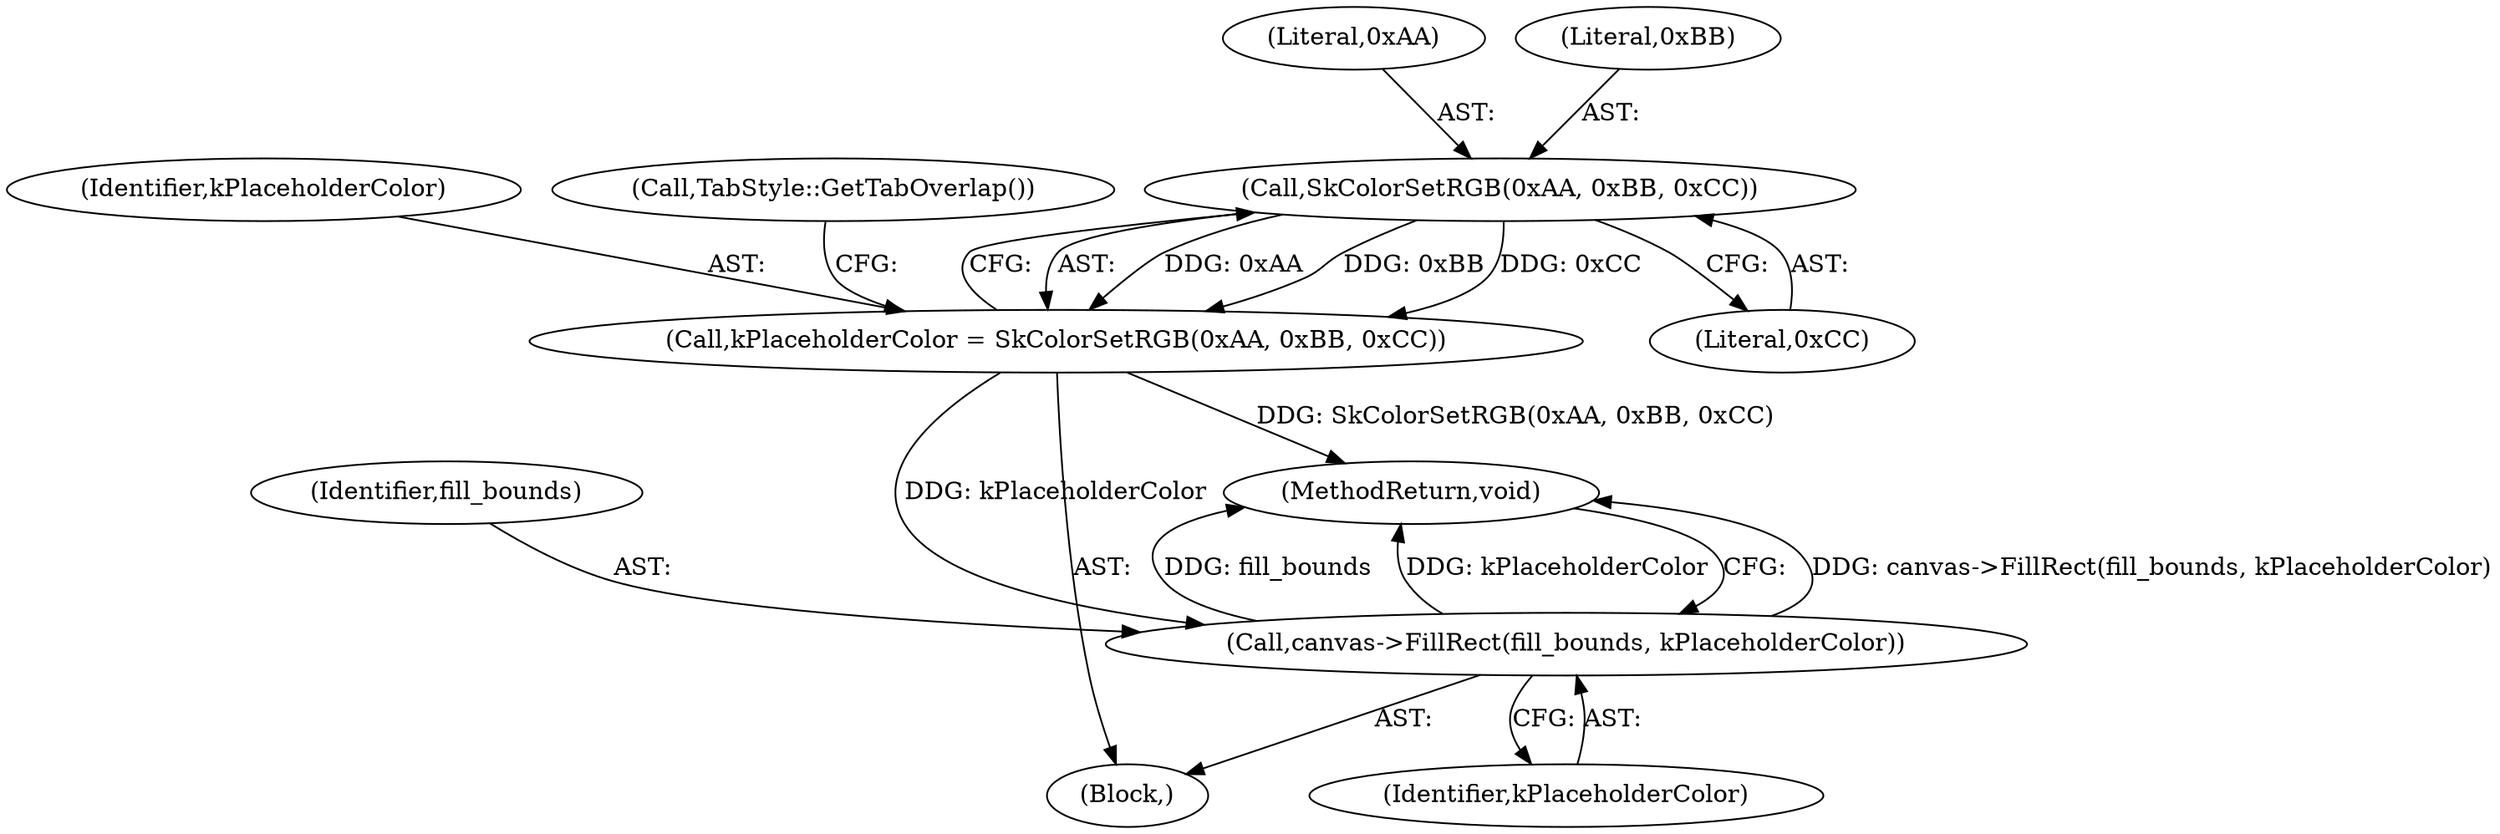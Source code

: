 digraph "1_Chrome_45d901b56f578a74b19ba0d10fa5c4c467f19303_0@del" {
"1000106" [label="(Call,SkColorSetRGB(0xAA, 0xBB, 0xCC))"];
"1000104" [label="(Call,kPlaceholderColor = SkColorSetRGB(0xAA, 0xBB, 0xCC))"];
"1000114" [label="(Call,canvas->FillRect(fill_bounds, kPlaceholderColor))"];
"1000115" [label="(Identifier,fill_bounds)"];
"1000102" [label="(Block,)"];
"1000105" [label="(Identifier,kPlaceholderColor)"];
"1000117" [label="(MethodReturn,void)"];
"1000107" [label="(Literal,0xAA)"];
"1000106" [label="(Call,SkColorSetRGB(0xAA, 0xBB, 0xCC))"];
"1000114" [label="(Call,canvas->FillRect(fill_bounds, kPlaceholderColor))"];
"1000104" [label="(Call,kPlaceholderColor = SkColorSetRGB(0xAA, 0xBB, 0xCC))"];
"1000108" [label="(Literal,0xBB)"];
"1000109" [label="(Literal,0xCC)"];
"1000112" [label="(Call,TabStyle::GetTabOverlap())"];
"1000116" [label="(Identifier,kPlaceholderColor)"];
"1000106" -> "1000104"  [label="AST: "];
"1000106" -> "1000109"  [label="CFG: "];
"1000107" -> "1000106"  [label="AST: "];
"1000108" -> "1000106"  [label="AST: "];
"1000109" -> "1000106"  [label="AST: "];
"1000104" -> "1000106"  [label="CFG: "];
"1000106" -> "1000104"  [label="DDG: 0xAA"];
"1000106" -> "1000104"  [label="DDG: 0xBB"];
"1000106" -> "1000104"  [label="DDG: 0xCC"];
"1000104" -> "1000102"  [label="AST: "];
"1000105" -> "1000104"  [label="AST: "];
"1000112" -> "1000104"  [label="CFG: "];
"1000104" -> "1000117"  [label="DDG: SkColorSetRGB(0xAA, 0xBB, 0xCC)"];
"1000104" -> "1000114"  [label="DDG: kPlaceholderColor"];
"1000114" -> "1000102"  [label="AST: "];
"1000114" -> "1000116"  [label="CFG: "];
"1000115" -> "1000114"  [label="AST: "];
"1000116" -> "1000114"  [label="AST: "];
"1000117" -> "1000114"  [label="CFG: "];
"1000114" -> "1000117"  [label="DDG: canvas->FillRect(fill_bounds, kPlaceholderColor)"];
"1000114" -> "1000117"  [label="DDG: fill_bounds"];
"1000114" -> "1000117"  [label="DDG: kPlaceholderColor"];
}
